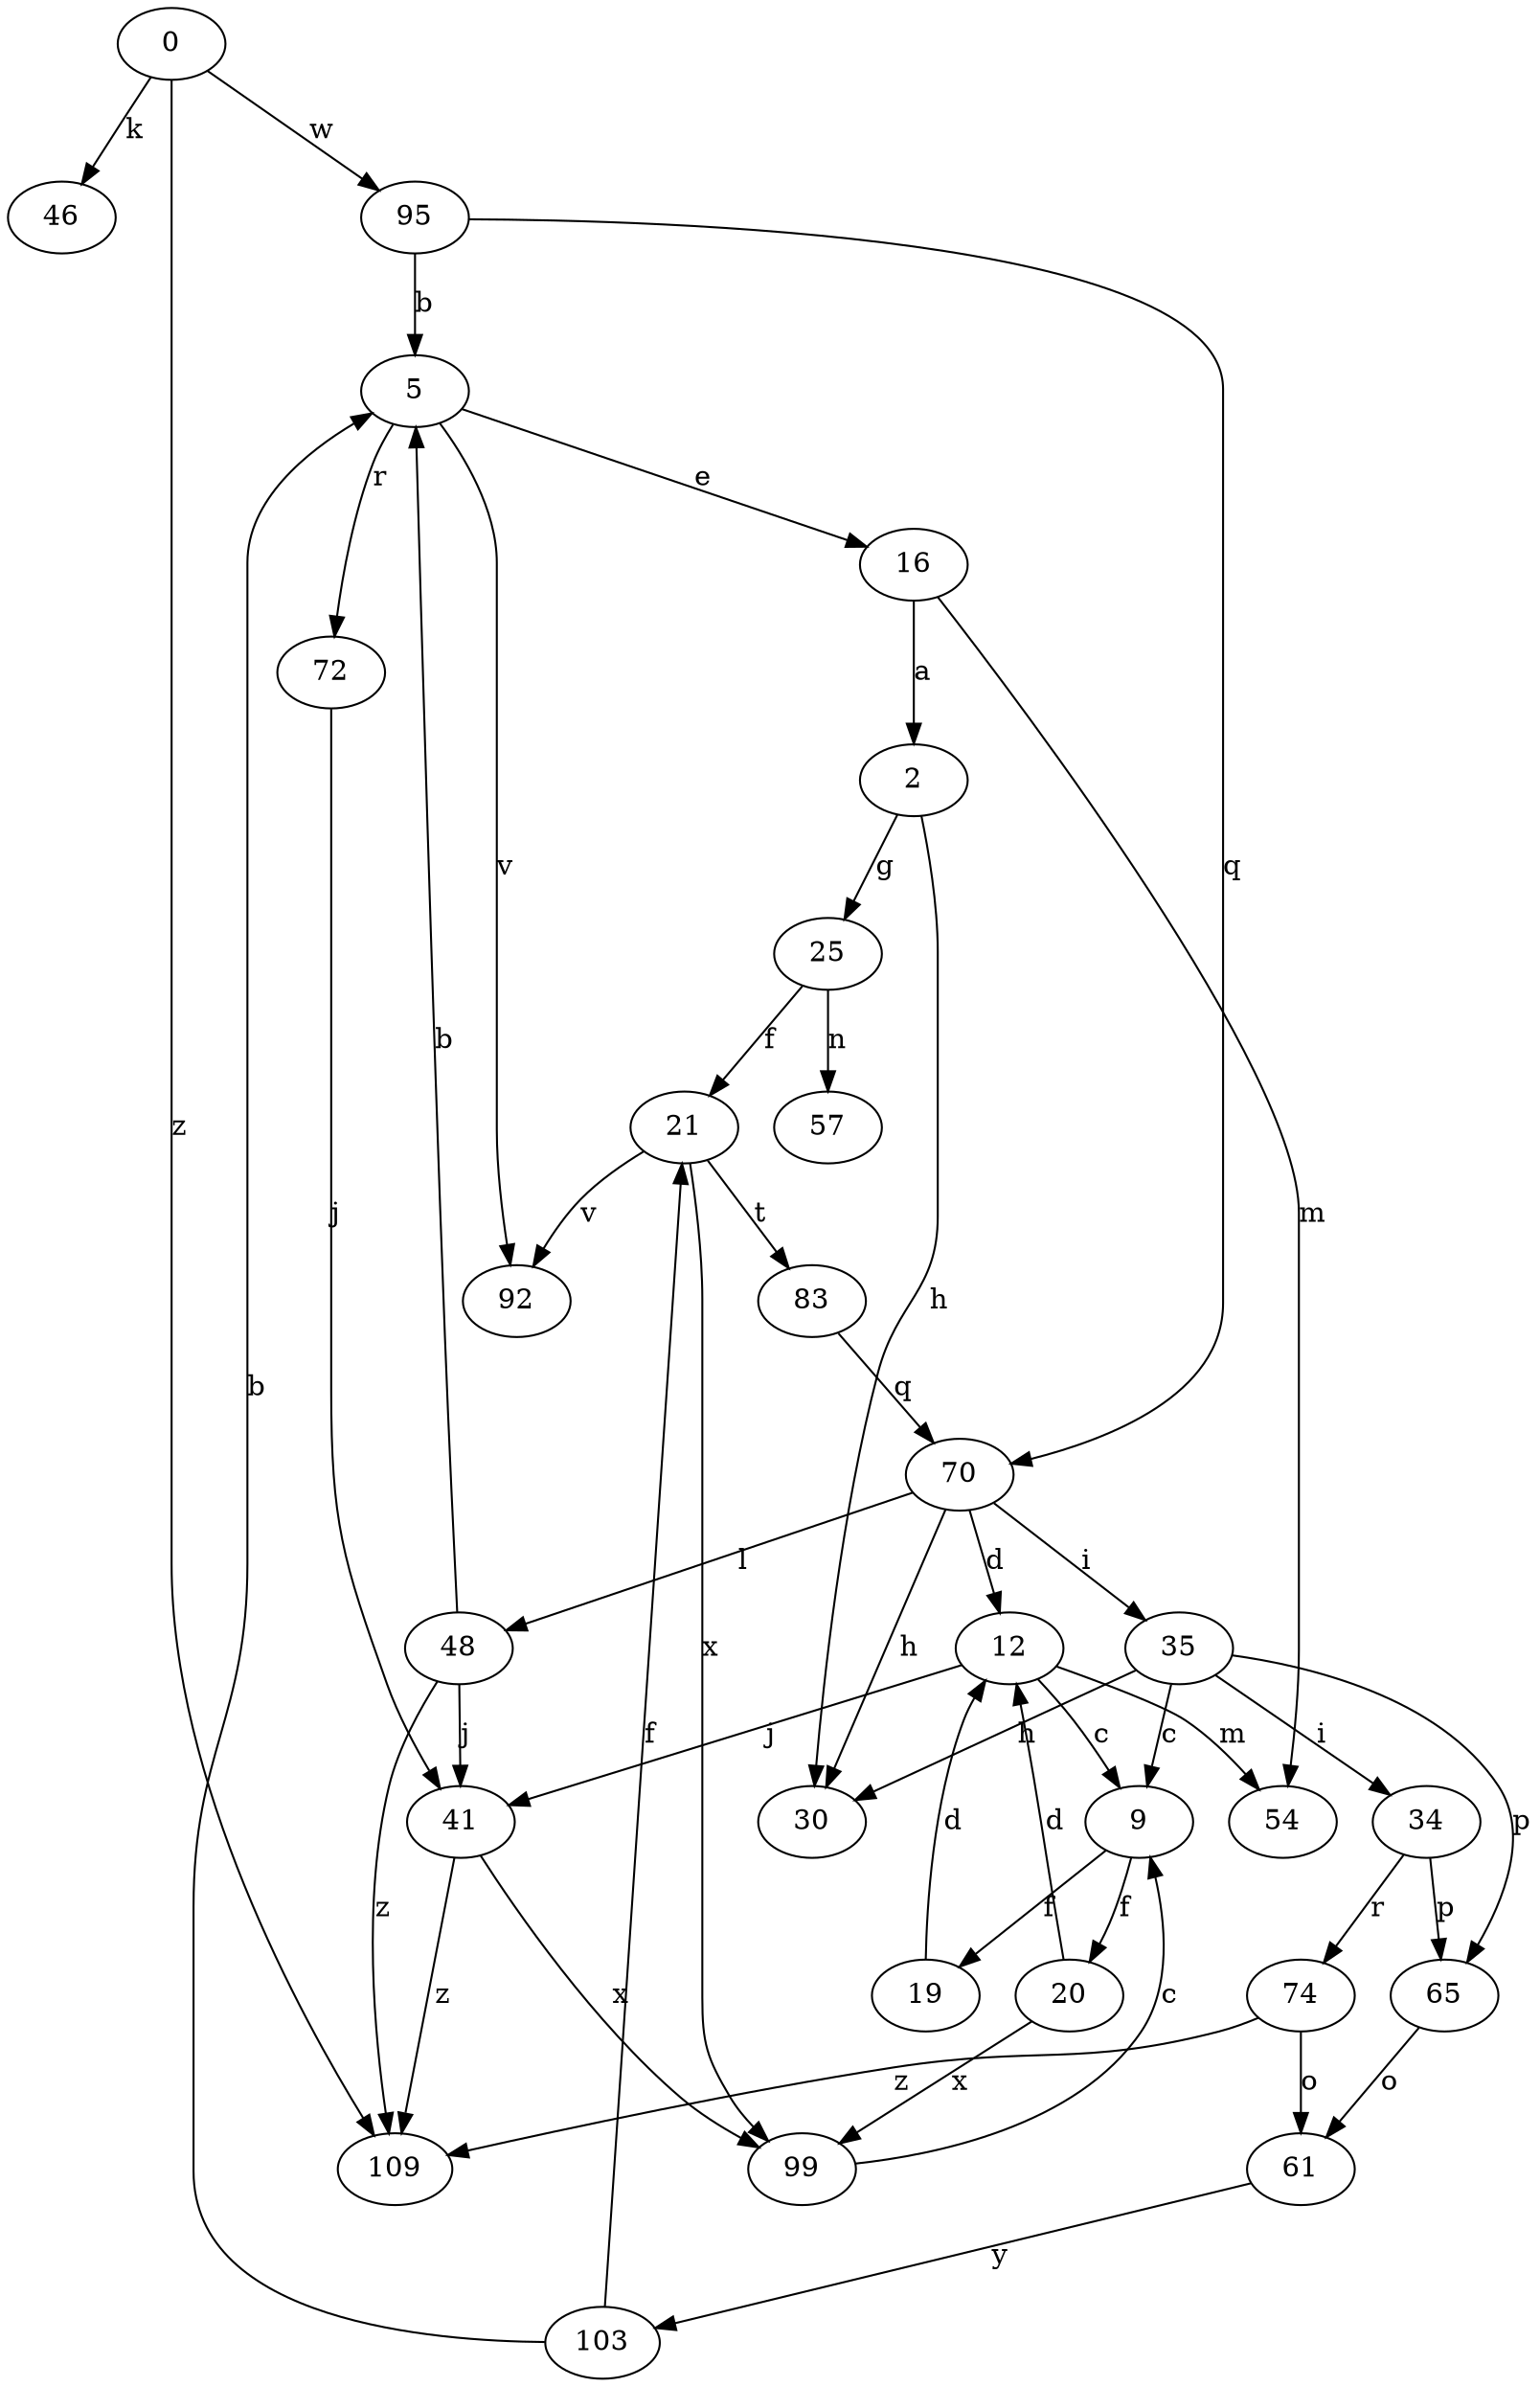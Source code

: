strict digraph  {
0;
2;
5;
9;
12;
16;
19;
20;
21;
25;
30;
34;
35;
41;
46;
48;
54;
57;
61;
65;
70;
72;
74;
83;
92;
95;
99;
103;
109;
0 -> 46  [label=k];
0 -> 95  [label=w];
0 -> 109  [label=z];
2 -> 25  [label=g];
2 -> 30  [label=h];
5 -> 16  [label=e];
5 -> 72  [label=r];
5 -> 92  [label=v];
9 -> 19  [label=f];
9 -> 20  [label=f];
12 -> 9  [label=c];
12 -> 41  [label=j];
12 -> 54  [label=m];
16 -> 2  [label=a];
16 -> 54  [label=m];
19 -> 12  [label=d];
20 -> 12  [label=d];
20 -> 99  [label=x];
21 -> 83  [label=t];
21 -> 92  [label=v];
21 -> 99  [label=x];
25 -> 21  [label=f];
25 -> 57  [label=n];
34 -> 65  [label=p];
34 -> 74  [label=r];
35 -> 9  [label=c];
35 -> 30  [label=h];
35 -> 34  [label=i];
35 -> 65  [label=p];
41 -> 99  [label=x];
41 -> 109  [label=z];
48 -> 5  [label=b];
48 -> 41  [label=j];
48 -> 109  [label=z];
61 -> 103  [label=y];
65 -> 61  [label=o];
70 -> 12  [label=d];
70 -> 30  [label=h];
70 -> 35  [label=i];
70 -> 48  [label=l];
72 -> 41  [label=j];
74 -> 61  [label=o];
74 -> 109  [label=z];
83 -> 70  [label=q];
95 -> 5  [label=b];
95 -> 70  [label=q];
99 -> 9  [label=c];
103 -> 5  [label=b];
103 -> 21  [label=f];
}
